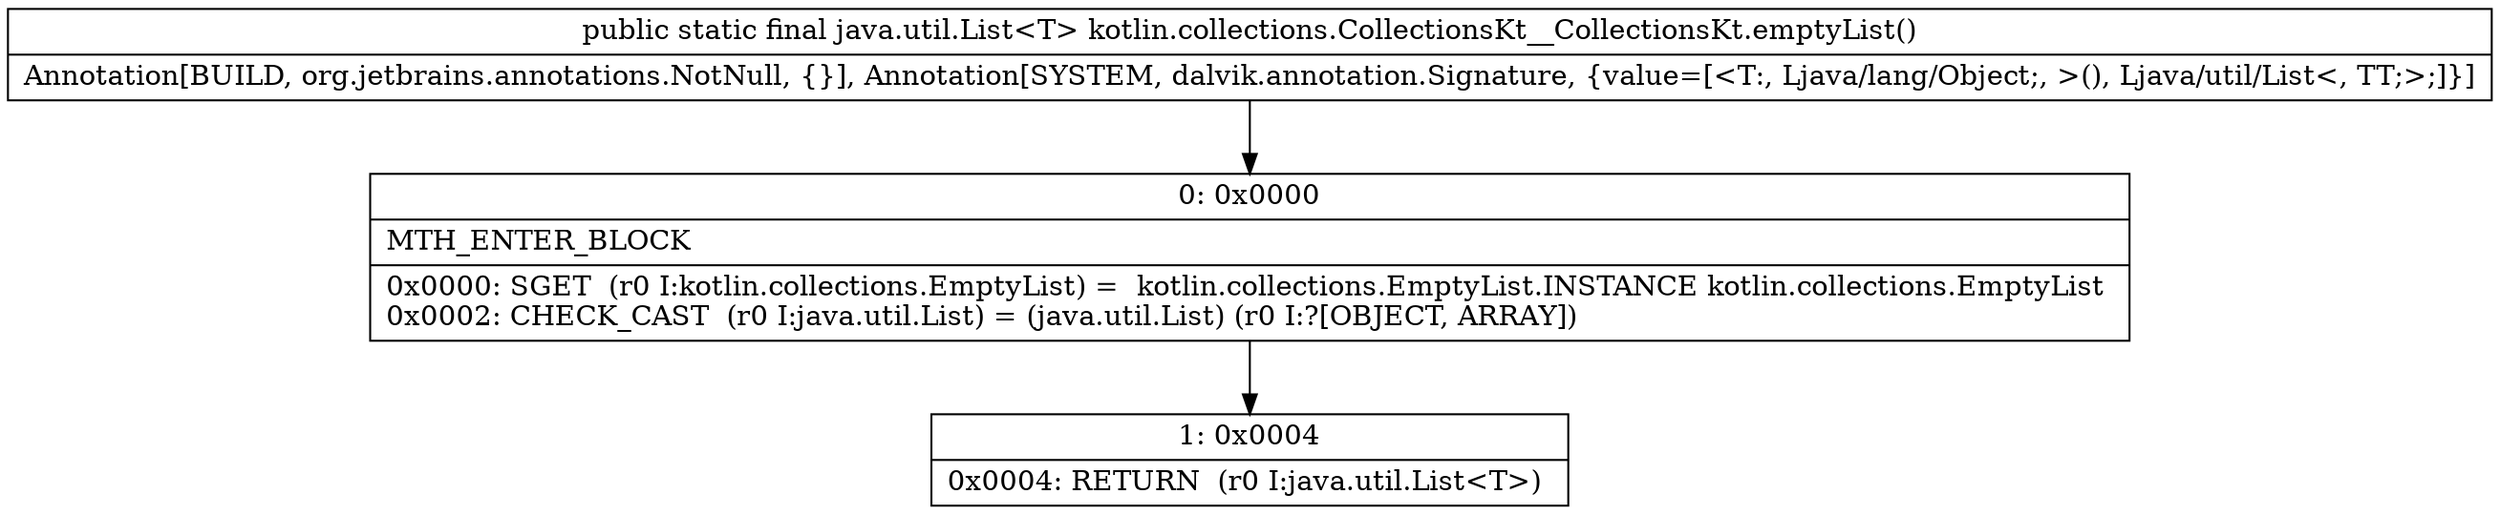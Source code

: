 digraph "CFG forkotlin.collections.CollectionsKt__CollectionsKt.emptyList()Ljava\/util\/List;" {
Node_0 [shape=record,label="{0\:\ 0x0000|MTH_ENTER_BLOCK\l|0x0000: SGET  (r0 I:kotlin.collections.EmptyList) =  kotlin.collections.EmptyList.INSTANCE kotlin.collections.EmptyList \l0x0002: CHECK_CAST  (r0 I:java.util.List) = (java.util.List) (r0 I:?[OBJECT, ARRAY]) \l}"];
Node_1 [shape=record,label="{1\:\ 0x0004|0x0004: RETURN  (r0 I:java.util.List\<T\>) \l}"];
MethodNode[shape=record,label="{public static final java.util.List\<T\> kotlin.collections.CollectionsKt__CollectionsKt.emptyList()  | Annotation[BUILD, org.jetbrains.annotations.NotNull, \{\}], Annotation[SYSTEM, dalvik.annotation.Signature, \{value=[\<T:, Ljava\/lang\/Object;, \>(), Ljava\/util\/List\<, TT;\>;]\}]\l}"];
MethodNode -> Node_0;
Node_0 -> Node_1;
}

